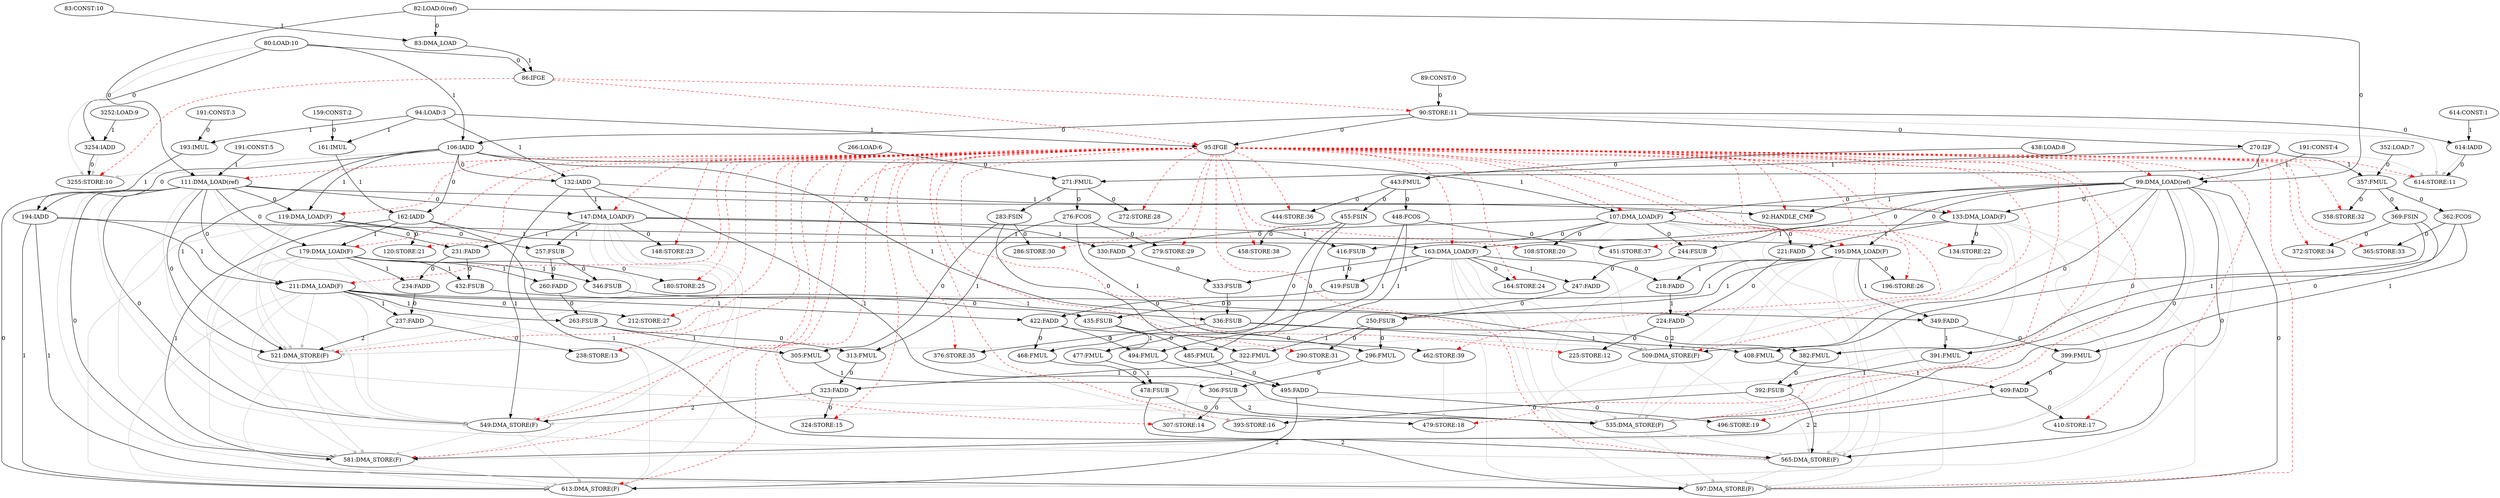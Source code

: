 digraph depgraph {
"3254:IADD" -> "3255:STORE:10"[label=0];
"80:LOAD:10" -> "3255:STORE:10"[color=gray];
"86:IFGE" -> "3255:STORE:10"[color=red,style=dashed];
"106:IADD" -> "3255:STORE:10"[color=gray];
"3254:IADD" -> "3255:STORE:10"[color=gray];
"80:LOAD:10" -> "86:IFGE"[label=0];
"83:DMA_LOAD" -> "86:IFGE"[label=1];
"90:STORE:11" -> "106:IADD"[label=0];
"80:LOAD:10" -> "106:IADD"[label=1];
"80:LOAD:10" -> "3254:IADD"[label=0];
"3252:LOAD:9" -> "3254:IADD"[label=1];
"82:LOAD:0(ref)" -> "83:DMA_LOAD"[label=0];
"83:CONST:10" -> "83:DMA_LOAD"[label=1];
"82:LOAD:0(ref)" -> "99:DMA_LOAD(ref)"[label=0];
"191:CONST:4" -> "99:DMA_LOAD(ref)"[label=1];
"95:IFGE" -> "99:DMA_LOAD(ref)"[color=red,style=dashed];
"82:LOAD:0(ref)" -> "111:DMA_LOAD(ref)"[label=0];
"191:CONST:5" -> "111:DMA_LOAD(ref)"[label=1];
"95:IFGE" -> "111:DMA_LOAD(ref)"[color=red,style=dashed];
"89:CONST:0" -> "90:STORE:11"[label=0];
"86:IFGE" -> "90:STORE:11"[color=red,style=dashed];
"90:STORE:11" -> "95:IFGE"[label=0];
"94:LOAD:3" -> "95:IFGE"[label=1];
"86:IFGE" -> "95:IFGE"[color=red,style=dashed];
"614:IADD" -> "614:STORE:11"[label=0];
"90:STORE:11" -> "614:STORE:11"[color=gray];
"95:IFGE" -> "614:STORE:11"[color=red,style=dashed];
"106:IADD" -> "614:STORE:11"[color=gray];
"270:I2F" -> "614:STORE:11"[color=gray];
"614:IADD" -> "614:STORE:11"[color=gray];
"90:STORE:11" -> "270:I2F"[label=0];
"90:STORE:11" -> "614:IADD"[label=0];
"614:CONST:1" -> "614:IADD"[label=1];
"106:IADD" -> "132:IADD"[label=0];
"94:LOAD:3" -> "132:IADD"[label=1];
"159:CONST:2" -> "161:IMUL"[label=0];
"94:LOAD:3" -> "161:IMUL"[label=1];
"191:CONST:3" -> "193:IMUL"[label=0];
"94:LOAD:3" -> "193:IMUL"[label=1];
"99:DMA_LOAD(ref)" -> "107:DMA_LOAD(F)"[label=0];
"106:IADD" -> "107:DMA_LOAD(F)"[label=1];
"95:IFGE" -> "107:DMA_LOAD(F)"[color=red,style=dashed];
"107:DMA_LOAD(F)" -> "108:STORE:20"[label=0];
"95:IFGE" -> "108:STORE:20"[color=red,style=dashed];
"111:DMA_LOAD(ref)" -> "119:DMA_LOAD(F)"[label=0];
"106:IADD" -> "119:DMA_LOAD(F)"[label=1];
"95:IFGE" -> "119:DMA_LOAD(F)"[color=red,style=dashed];
"119:DMA_LOAD(F)" -> "120:STORE:21"[label=0];
"95:IFGE" -> "120:STORE:21"[color=red,style=dashed];
"99:DMA_LOAD(ref)" -> "133:DMA_LOAD(F)"[label=0];
"132:IADD" -> "133:DMA_LOAD(F)"[label=1];
"95:IFGE" -> "133:DMA_LOAD(F)"[color=red,style=dashed];
"133:DMA_LOAD(F)" -> "134:STORE:22"[label=0];
"95:IFGE" -> "134:STORE:22"[color=red,style=dashed];
"111:DMA_LOAD(ref)" -> "147:DMA_LOAD(F)"[label=0];
"132:IADD" -> "147:DMA_LOAD(F)"[label=1];
"95:IFGE" -> "147:DMA_LOAD(F)"[color=red,style=dashed];
"147:DMA_LOAD(F)" -> "148:STORE:23"[label=0];
"95:IFGE" -> "148:STORE:23"[color=red,style=dashed];
"99:DMA_LOAD(ref)" -> "163:DMA_LOAD(F)"[label=0];
"162:IADD" -> "163:DMA_LOAD(F)"[label=1];
"95:IFGE" -> "163:DMA_LOAD(F)"[color=red,style=dashed];
"163:DMA_LOAD(F)" -> "164:STORE:24"[label=0];
"95:IFGE" -> "164:STORE:24"[color=red,style=dashed];
"111:DMA_LOAD(ref)" -> "179:DMA_LOAD(F)"[label=0];
"162:IADD" -> "179:DMA_LOAD(F)"[label=1];
"95:IFGE" -> "179:DMA_LOAD(F)"[color=red,style=dashed];
"179:DMA_LOAD(F)" -> "180:STORE:25"[label=0];
"95:IFGE" -> "180:STORE:25"[color=red,style=dashed];
"99:DMA_LOAD(ref)" -> "195:DMA_LOAD(F)"[label=0];
"194:IADD" -> "195:DMA_LOAD(F)"[label=1];
"95:IFGE" -> "195:DMA_LOAD(F)"[color=red,style=dashed];
"195:DMA_LOAD(F)" -> "196:STORE:26"[label=0];
"95:IFGE" -> "196:STORE:26"[color=red,style=dashed];
"111:DMA_LOAD(ref)" -> "211:DMA_LOAD(F)"[label=0];
"194:IADD" -> "211:DMA_LOAD(F)"[label=1];
"95:IFGE" -> "211:DMA_LOAD(F)"[color=red,style=dashed];
"211:DMA_LOAD(F)" -> "212:STORE:27"[label=0];
"95:IFGE" -> "212:STORE:27"[color=red,style=dashed];
"224:FADD" -> "225:STORE:12"[label=0];
"95:IFGE" -> "225:STORE:12"[color=red,style=dashed];
"237:FADD" -> "238:STORE:13"[label=0];
"95:IFGE" -> "238:STORE:13"[color=red,style=dashed];
"271:FMUL" -> "272:STORE:28"[label=0];
"95:IFGE" -> "272:STORE:28"[color=red,style=dashed];
"276:FCOS" -> "279:STORE:29"[label=0];
"95:IFGE" -> "279:STORE:29"[color=red,style=dashed];
"283:FSIN" -> "286:STORE:30"[label=0];
"95:IFGE" -> "286:STORE:30"[color=red,style=dashed];
"250:FSUB" -> "290:STORE:31"[label=0];
"95:IFGE" -> "290:STORE:31"[color=red,style=dashed];
"306:FSUB" -> "307:STORE:14"[label=0];
"95:IFGE" -> "307:STORE:14"[color=red,style=dashed];
"290:STORE:31" -> "307:STORE:14"[color=gray];
"323:FADD" -> "324:STORE:15"[label=0];
"95:IFGE" -> "324:STORE:15"[color=red,style=dashed];
"357:FMUL" -> "358:STORE:32"[label=0];
"95:IFGE" -> "358:STORE:32"[color=red,style=dashed];
"362:FCOS" -> "365:STORE:33"[label=0];
"95:IFGE" -> "365:STORE:33"[color=red,style=dashed];
"369:FSIN" -> "372:STORE:34"[label=0];
"95:IFGE" -> "372:STORE:34"[color=red,style=dashed];
"336:FSUB" -> "376:STORE:35"[label=0];
"95:IFGE" -> "376:STORE:35"[color=red,style=dashed];
"392:FSUB" -> "393:STORE:16"[label=0];
"95:IFGE" -> "393:STORE:16"[color=red,style=dashed];
"376:STORE:35" -> "393:STORE:16"[color=gray];
"409:FADD" -> "410:STORE:17"[label=0];
"95:IFGE" -> "410:STORE:17"[color=red,style=dashed];
"443:FMUL" -> "444:STORE:36"[label=0];
"95:IFGE" -> "444:STORE:36"[color=red,style=dashed];
"448:FCOS" -> "451:STORE:37"[label=0];
"95:IFGE" -> "451:STORE:37"[color=red,style=dashed];
"455:FSIN" -> "458:STORE:38"[label=0];
"95:IFGE" -> "458:STORE:38"[color=red,style=dashed];
"422:FADD" -> "462:STORE:39"[label=0];
"95:IFGE" -> "462:STORE:39"[color=red,style=dashed];
"478:FSUB" -> "479:STORE:18"[label=0];
"95:IFGE" -> "479:STORE:18"[color=red,style=dashed];
"462:STORE:39" -> "479:STORE:18"[color=gray];
"495:FADD" -> "496:STORE:19"[label=0];
"95:IFGE" -> "496:STORE:19"[color=red,style=dashed];
"99:DMA_LOAD(ref)" -> "509:DMA_STORE(F)"[label=0];
"106:IADD" -> "509:DMA_STORE(F)"[label=1];
"224:FADD" -> "509:DMA_STORE(F)"[label=2];
"95:IFGE" -> "509:DMA_STORE(F)"[color=red,style=dashed];
"107:DMA_LOAD(F)" -> "509:DMA_STORE(F)"[color=gray];
"111:DMA_LOAD(ref)" -> "509:DMA_STORE(F)"[color=gray];
"133:DMA_LOAD(F)" -> "509:DMA_STORE(F)"[color=gray];
"163:DMA_LOAD(F)" -> "509:DMA_STORE(F)"[color=gray];
"195:DMA_LOAD(F)" -> "509:DMA_STORE(F)"[color=gray];
"111:DMA_LOAD(ref)" -> "521:DMA_STORE(F)"[label=0];
"106:IADD" -> "521:DMA_STORE(F)"[label=1];
"237:FADD" -> "521:DMA_STORE(F)"[label=2];
"95:IFGE" -> "521:DMA_STORE(F)"[color=red,style=dashed];
"99:DMA_LOAD(ref)" -> "521:DMA_STORE(F)"[color=gray];
"119:DMA_LOAD(F)" -> "521:DMA_STORE(F)"[color=gray];
"147:DMA_LOAD(F)" -> "521:DMA_STORE(F)"[color=gray];
"179:DMA_LOAD(F)" -> "521:DMA_STORE(F)"[color=gray];
"211:DMA_LOAD(F)" -> "521:DMA_STORE(F)"[color=gray];
"99:DMA_LOAD(ref)" -> "535:DMA_STORE(F)"[label=0];
"132:IADD" -> "535:DMA_STORE(F)"[label=1];
"306:FSUB" -> "535:DMA_STORE(F)"[label=2];
"95:IFGE" -> "535:DMA_STORE(F)"[color=red,style=dashed];
"107:DMA_LOAD(F)" -> "535:DMA_STORE(F)"[color=gray];
"111:DMA_LOAD(ref)" -> "535:DMA_STORE(F)"[color=gray];
"133:DMA_LOAD(F)" -> "535:DMA_STORE(F)"[color=gray];
"163:DMA_LOAD(F)" -> "535:DMA_STORE(F)"[color=gray];
"195:DMA_LOAD(F)" -> "535:DMA_STORE(F)"[color=gray];
"509:DMA_STORE(F)" -> "535:DMA_STORE(F)"[color=gray];
"111:DMA_LOAD(ref)" -> "549:DMA_STORE(F)"[label=0];
"132:IADD" -> "549:DMA_STORE(F)"[label=1];
"323:FADD" -> "549:DMA_STORE(F)"[label=2];
"95:IFGE" -> "549:DMA_STORE(F)"[color=red,style=dashed];
"99:DMA_LOAD(ref)" -> "549:DMA_STORE(F)"[color=gray];
"119:DMA_LOAD(F)" -> "549:DMA_STORE(F)"[color=gray];
"147:DMA_LOAD(F)" -> "549:DMA_STORE(F)"[color=gray];
"179:DMA_LOAD(F)" -> "549:DMA_STORE(F)"[color=gray];
"211:DMA_LOAD(F)" -> "549:DMA_STORE(F)"[color=gray];
"521:DMA_STORE(F)" -> "549:DMA_STORE(F)"[color=gray];
"99:DMA_LOAD(ref)" -> "565:DMA_STORE(F)"[label=0];
"162:IADD" -> "565:DMA_STORE(F)"[label=1];
"392:FSUB" -> "565:DMA_STORE(F)"[label=2];
"95:IFGE" -> "565:DMA_STORE(F)"[color=red,style=dashed];
"107:DMA_LOAD(F)" -> "565:DMA_STORE(F)"[color=gray];
"111:DMA_LOAD(ref)" -> "565:DMA_STORE(F)"[color=gray];
"133:DMA_LOAD(F)" -> "565:DMA_STORE(F)"[color=gray];
"163:DMA_LOAD(F)" -> "565:DMA_STORE(F)"[color=gray];
"195:DMA_LOAD(F)" -> "565:DMA_STORE(F)"[color=gray];
"509:DMA_STORE(F)" -> "565:DMA_STORE(F)"[color=gray];
"535:DMA_STORE(F)" -> "565:DMA_STORE(F)"[color=gray];
"111:DMA_LOAD(ref)" -> "581:DMA_STORE(F)"[label=0];
"162:IADD" -> "581:DMA_STORE(F)"[label=1];
"409:FADD" -> "581:DMA_STORE(F)"[label=2];
"95:IFGE" -> "581:DMA_STORE(F)"[color=red,style=dashed];
"99:DMA_LOAD(ref)" -> "581:DMA_STORE(F)"[color=gray];
"119:DMA_LOAD(F)" -> "581:DMA_STORE(F)"[color=gray];
"147:DMA_LOAD(F)" -> "581:DMA_STORE(F)"[color=gray];
"179:DMA_LOAD(F)" -> "581:DMA_STORE(F)"[color=gray];
"211:DMA_LOAD(F)" -> "581:DMA_STORE(F)"[color=gray];
"521:DMA_STORE(F)" -> "581:DMA_STORE(F)"[color=gray];
"549:DMA_STORE(F)" -> "581:DMA_STORE(F)"[color=gray];
"99:DMA_LOAD(ref)" -> "597:DMA_STORE(F)"[label=0];
"194:IADD" -> "597:DMA_STORE(F)"[label=1];
"478:FSUB" -> "597:DMA_STORE(F)"[label=2];
"95:IFGE" -> "597:DMA_STORE(F)"[color=red,style=dashed];
"107:DMA_LOAD(F)" -> "597:DMA_STORE(F)"[color=gray];
"111:DMA_LOAD(ref)" -> "597:DMA_STORE(F)"[color=gray];
"133:DMA_LOAD(F)" -> "597:DMA_STORE(F)"[color=gray];
"163:DMA_LOAD(F)" -> "597:DMA_STORE(F)"[color=gray];
"195:DMA_LOAD(F)" -> "597:DMA_STORE(F)"[color=gray];
"509:DMA_STORE(F)" -> "597:DMA_STORE(F)"[color=gray];
"535:DMA_STORE(F)" -> "597:DMA_STORE(F)"[color=gray];
"565:DMA_STORE(F)" -> "597:DMA_STORE(F)"[color=gray];
"111:DMA_LOAD(ref)" -> "613:DMA_STORE(F)"[label=0];
"194:IADD" -> "613:DMA_STORE(F)"[label=1];
"495:FADD" -> "613:DMA_STORE(F)"[label=2];
"95:IFGE" -> "613:DMA_STORE(F)"[color=red,style=dashed];
"99:DMA_LOAD(ref)" -> "613:DMA_STORE(F)"[color=gray];
"119:DMA_LOAD(F)" -> "613:DMA_STORE(F)"[color=gray];
"147:DMA_LOAD(F)" -> "613:DMA_STORE(F)"[color=gray];
"179:DMA_LOAD(F)" -> "613:DMA_STORE(F)"[color=gray];
"211:DMA_LOAD(F)" -> "613:DMA_STORE(F)"[color=gray];
"521:DMA_STORE(F)" -> "613:DMA_STORE(F)"[color=gray];
"549:DMA_STORE(F)" -> "613:DMA_STORE(F)"[color=gray];
"581:DMA_STORE(F)" -> "613:DMA_STORE(F)"[color=gray];
"106:IADD" -> "162:IADD"[label=0];
"161:IMUL" -> "162:IADD"[label=1];
"106:IADD" -> "194:IADD"[label=0];
"193:IMUL" -> "194:IADD"[label=1];
"107:DMA_LOAD(F)" -> "244:FSUB"[label=0];
"133:DMA_LOAD(F)" -> "244:FSUB"[label=1];
"107:DMA_LOAD(F)" -> "330:FADD"[label=0];
"147:DMA_LOAD(F)" -> "330:FADD"[label=1];
"107:DMA_LOAD(F)" -> "416:FSUB"[label=0];
"147:DMA_LOAD(F)" -> "416:FSUB"[label=1];
"107:DMA_LOAD(F)" -> "221:FADD"[label=0];
"133:DMA_LOAD(F)" -> "221:FADD"[label=1];
"119:DMA_LOAD(F)" -> "231:FADD"[label=0];
"147:DMA_LOAD(F)" -> "231:FADD"[label=1];
"119:DMA_LOAD(F)" -> "257:FSUB"[label=0];
"147:DMA_LOAD(F)" -> "257:FSUB"[label=1];
"244:FSUB" -> "247:FADD"[label=0];
"163:DMA_LOAD(F)" -> "247:FADD"[label=1];
"330:FADD" -> "333:FSUB"[label=0];
"163:DMA_LOAD(F)" -> "333:FSUB"[label=1];
"416:FSUB" -> "419:FSUB"[label=0];
"163:DMA_LOAD(F)" -> "419:FSUB"[label=1];
"163:DMA_LOAD(F)" -> "218:FADD"[label=0];
"195:DMA_LOAD(F)" -> "218:FADD"[label=1];
"231:FADD" -> "234:FADD"[label=0];
"179:DMA_LOAD(F)" -> "234:FADD"[label=1];
"257:FSUB" -> "260:FADD"[label=0];
"179:DMA_LOAD(F)" -> "260:FADD"[label=1];
"257:FSUB" -> "346:FSUB"[label=0];
"179:DMA_LOAD(F)" -> "346:FSUB"[label=1];
"231:FADD" -> "432:FSUB"[label=0];
"179:DMA_LOAD(F)" -> "432:FSUB"[label=1];
"247:FADD" -> "250:FSUB"[label=0];
"195:DMA_LOAD(F)" -> "250:FSUB"[label=1];
"346:FSUB" -> "349:FADD"[label=0];
"195:DMA_LOAD(F)" -> "349:FADD"[label=1];
"432:FSUB" -> "435:FSUB"[label=0];
"195:DMA_LOAD(F)" -> "435:FSUB"[label=1];
"234:FADD" -> "237:FADD"[label=0];
"211:DMA_LOAD(F)" -> "237:FADD"[label=1];
"260:FADD" -> "263:FSUB"[label=0];
"211:DMA_LOAD(F)" -> "263:FSUB"[label=1];
"333:FSUB" -> "336:FSUB"[label=0];
"211:DMA_LOAD(F)" -> "336:FSUB"[label=1];
"419:FSUB" -> "422:FADD"[label=0];
"211:DMA_LOAD(F)" -> "422:FADD"[label=1];
"221:FADD" -> "224:FADD"[label=0];
"218:FADD" -> "224:FADD"[label=1];
"250:FSUB" -> "296:FMUL"[label=0];
"276:FCOS" -> "296:FMUL"[label=1];
"283:FSIN" -> "322:FMUL"[label=0];
"250:FSUB" -> "322:FMUL"[label=1];
"283:FSIN" -> "305:FMUL"[label=0];
"263:FSUB" -> "305:FMUL"[label=1];
"263:FSUB" -> "313:FMUL"[label=0];
"276:FCOS" -> "313:FMUL"[label=1];
"266:LOAD:6" -> "271:FMUL"[label=0];
"270:I2F" -> "271:FMUL"[label=1];
"352:LOAD:7" -> "357:FMUL"[label=0];
"270:I2F" -> "357:FMUL"[label=1];
"438:LOAD:8" -> "443:FMUL"[label=0];
"270:I2F" -> "443:FMUL"[label=1];
"271:FMUL" -> "276:FCOS"[label=0];
"271:FMUL" -> "283:FSIN"[label=0];
"296:FMUL" -> "306:FSUB"[label=0];
"305:FMUL" -> "306:FSUB"[label=1];
"313:FMUL" -> "323:FADD"[label=0];
"322:FMUL" -> "323:FADD"[label=1];
"336:FSUB" -> "382:FMUL"[label=0];
"362:FCOS" -> "382:FMUL"[label=1];
"369:FSIN" -> "408:FMUL"[label=0];
"336:FSUB" -> "408:FMUL"[label=1];
"369:FSIN" -> "391:FMUL"[label=0];
"349:FADD" -> "391:FMUL"[label=1];
"349:FADD" -> "399:FMUL"[label=0];
"362:FCOS" -> "399:FMUL"[label=1];
"357:FMUL" -> "362:FCOS"[label=0];
"357:FMUL" -> "369:FSIN"[label=0];
"382:FMUL" -> "392:FSUB"[label=0];
"391:FMUL" -> "392:FSUB"[label=1];
"399:FMUL" -> "409:FADD"[label=0];
"408:FMUL" -> "409:FADD"[label=1];
"422:FADD" -> "468:FMUL"[label=0];
"448:FCOS" -> "468:FMUL"[label=1];
"455:FSIN" -> "494:FMUL"[label=0];
"422:FADD" -> "494:FMUL"[label=1];
"455:FSIN" -> "477:FMUL"[label=0];
"435:FSUB" -> "477:FMUL"[label=1];
"435:FSUB" -> "485:FMUL"[label=0];
"448:FCOS" -> "485:FMUL"[label=1];
"443:FMUL" -> "448:FCOS"[label=0];
"443:FMUL" -> "455:FSIN"[label=0];
"468:FMUL" -> "478:FSUB"[label=0];
"477:FMUL" -> "478:FSUB"[label=1];
"485:FMUL" -> "495:FADD"[label=0];
"494:FMUL" -> "495:FADD"[label=1];
"111:DMA_LOAD(ref)" -> "92:HANDLE_CMP"[label=0];
"99:DMA_LOAD(ref)" -> "92:HANDLE_CMP"[label=1];
"95:IFGE" -> "92:HANDLE_CMP"[color=red,style=dashed];
}
